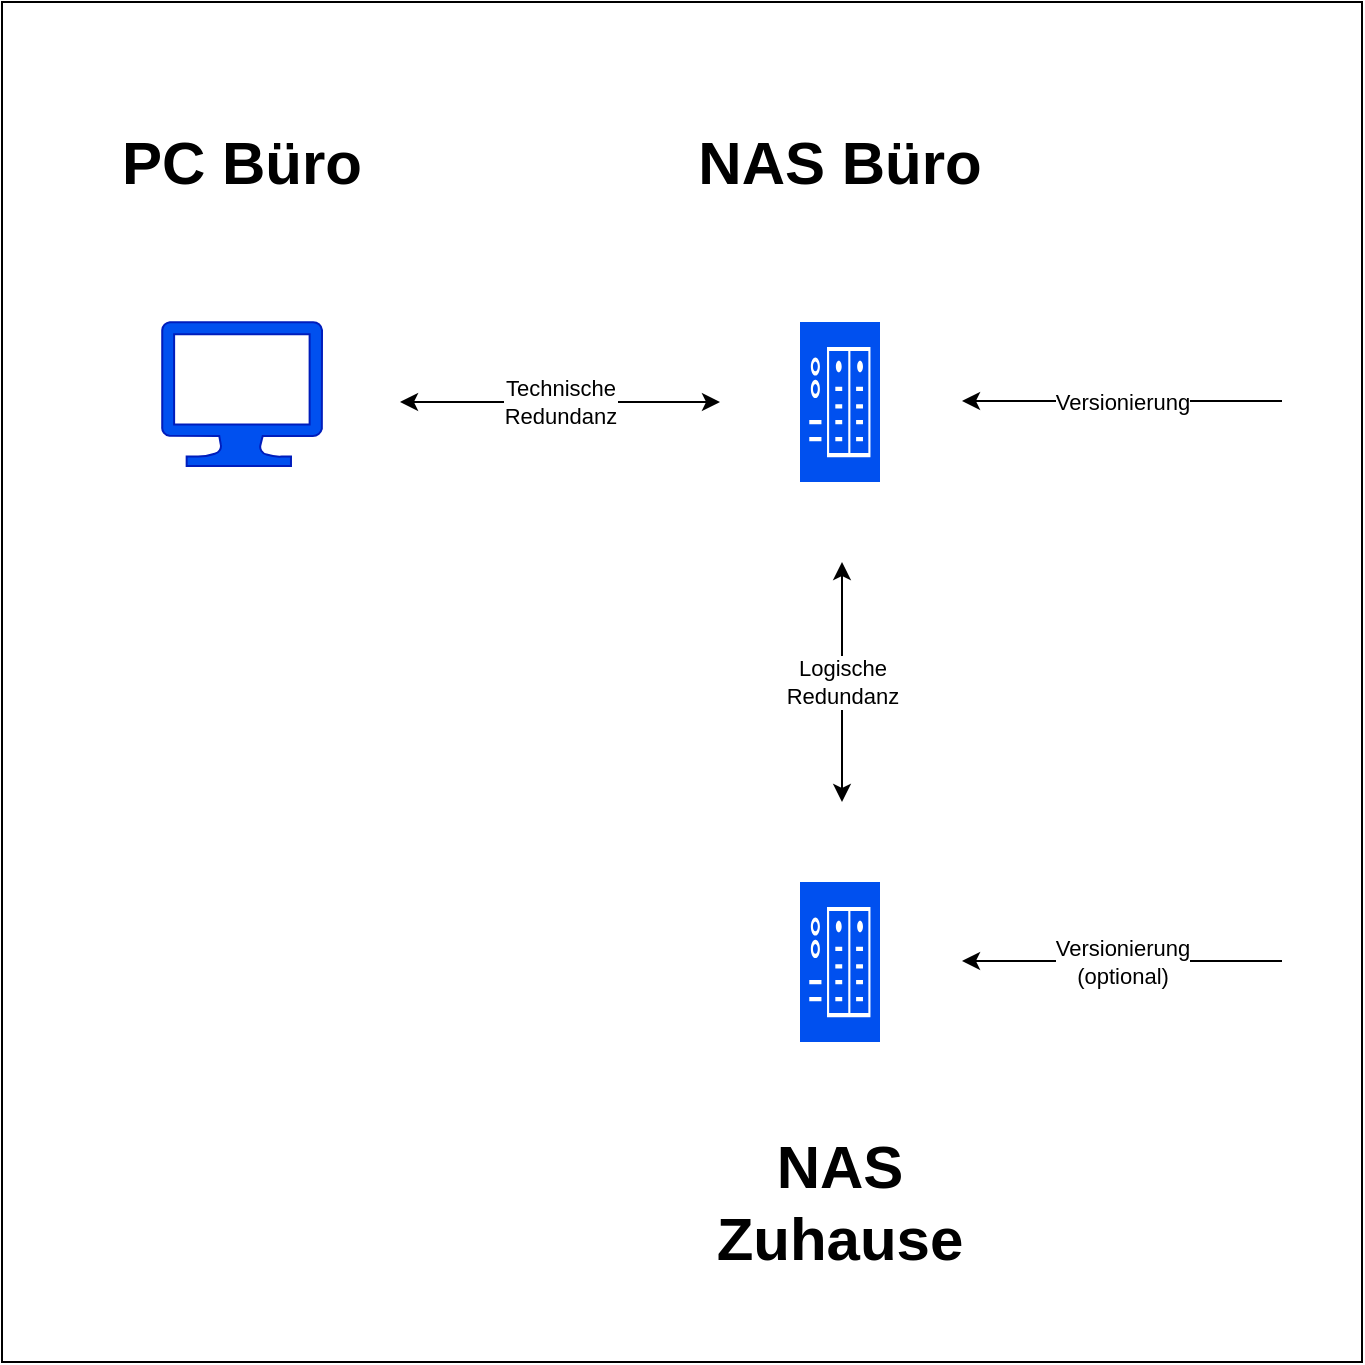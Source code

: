 <mxfile>
    <diagram id="Ww96EtgWR8Mv7tmU0v5q" name="Page-1">
        <mxGraphModel dx="1954" dy="553" grid="1" gridSize="10" guides="1" tooltips="1" connect="1" arrows="1" fold="1" page="1" pageScale="1" pageWidth="850" pageHeight="1100" math="0" shadow="0">
            <root>
                <mxCell id="0"/>
                <mxCell id="1" parent="0"/>
                <mxCell id="14" value="" style="sketch=0;aspect=fixed;pointerEvents=1;shadow=0;dashed=0;html=1;strokeColor=#001DBC;labelPosition=center;verticalLabelPosition=bottom;verticalAlign=top;align=center;fillColor=#0050ef;shape=mxgraph.azure.computer;fontColor=#ffffff;" parent="1" vertex="1">
                    <mxGeometry y="240" width="80" height="72" as="geometry"/>
                </mxCell>
                <mxCell id="15" value="" style="sketch=0;pointerEvents=1;shadow=0;dashed=0;html=1;strokeColor=#001DBC;fillColor=#0050ef;labelPosition=center;verticalLabelPosition=bottom;verticalAlign=top;align=center;outlineConnect=0;shape=mxgraph.veeam2.nas;fontColor=#ffffff;" parent="1" vertex="1">
                    <mxGeometry x="319" y="240" width="40" height="80" as="geometry"/>
                </mxCell>
                <mxCell id="16" value="Technische&lt;br&gt;Redundanz" style="endArrow=classic;startArrow=classic;html=1;" parent="1" edge="1">
                    <mxGeometry width="50" height="50" relative="1" as="geometry">
                        <mxPoint x="119" y="280" as="sourcePoint"/>
                        <mxPoint x="279" y="280" as="targetPoint"/>
                    </mxGeometry>
                </mxCell>
                <mxCell id="17" value="" style="rounded=0;whiteSpace=wrap;html=1;fillColor=none;" parent="1" vertex="1">
                    <mxGeometry x="-80" y="80" width="680" height="680" as="geometry"/>
                </mxCell>
                <mxCell id="18" value="PC Büro" style="text;html=1;align=center;verticalAlign=middle;whiteSpace=wrap;rounded=0;fontSize=30;fontStyle=1" parent="1" vertex="1">
                    <mxGeometry x="-40" y="120" width="160" height="80" as="geometry"/>
                </mxCell>
                <mxCell id="19" value="NAS Büro" style="text;html=1;align=center;verticalAlign=middle;whiteSpace=wrap;rounded=0;fontSize=30;fontStyle=1" parent="1" vertex="1">
                    <mxGeometry x="259" y="120" width="160" height="80" as="geometry"/>
                </mxCell>
                <mxCell id="20" value="Versionierung" style="endArrow=none;startArrow=classic;html=1;endFill=0;" parent="1" edge="1">
                    <mxGeometry width="50" height="50" relative="1" as="geometry">
                        <mxPoint x="400" y="279.5" as="sourcePoint"/>
                        <mxPoint x="560" y="279.5" as="targetPoint"/>
                    </mxGeometry>
                </mxCell>
                <mxCell id="21" value="" style="sketch=0;pointerEvents=1;shadow=0;dashed=0;html=1;strokeColor=#001DBC;fillColor=#0050ef;labelPosition=center;verticalLabelPosition=bottom;verticalAlign=top;align=center;outlineConnect=0;shape=mxgraph.veeam2.nas;fontColor=#ffffff;" parent="1" vertex="1">
                    <mxGeometry x="319" y="520" width="40" height="80" as="geometry"/>
                </mxCell>
                <mxCell id="22" value="Logische&lt;br&gt;Redundanz" style="endArrow=classic;startArrow=classic;html=1;" parent="1" edge="1">
                    <mxGeometry width="50" height="50" relative="1" as="geometry">
                        <mxPoint x="340" y="360" as="sourcePoint"/>
                        <mxPoint x="340" y="480" as="targetPoint"/>
                    </mxGeometry>
                </mxCell>
                <mxCell id="23" value="NAS Zuhause" style="text;html=1;align=center;verticalAlign=middle;whiteSpace=wrap;rounded=0;fontSize=30;fontStyle=1" parent="1" vertex="1">
                    <mxGeometry x="259" y="640" width="160" height="80" as="geometry"/>
                </mxCell>
                <mxCell id="24" value="Versionierung&lt;br&gt;(optional)" style="endArrow=none;startArrow=classic;html=1;endFill=0;" parent="1" edge="1">
                    <mxGeometry width="50" height="50" relative="1" as="geometry">
                        <mxPoint x="400" y="559.5" as="sourcePoint"/>
                        <mxPoint x="560" y="559.5" as="targetPoint"/>
                    </mxGeometry>
                </mxCell>
            </root>
        </mxGraphModel>
    </diagram>
</mxfile>